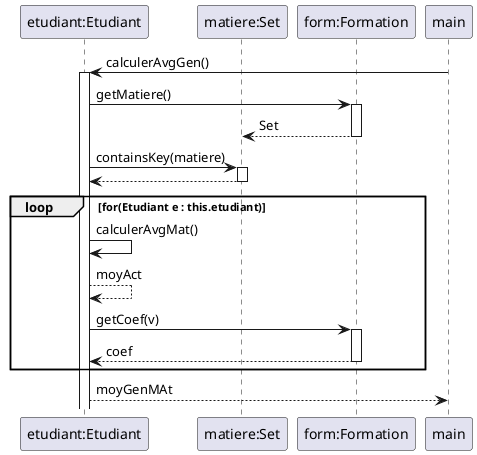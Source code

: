 @startuml
'https://plantuml.com/sequence-diagram

participant "etudiant:Etudiant" as Etudiant
participant "matiere:Set" as Set
participant "form:Formation" as Form

main -> Etudiant : calculerAvgGen()
activate Etudiant



Etudiant -> Form : getMatiere()
activate Form
Form --> Set : Set
deactivate Form

Etudiant -> Set : containsKey(matiere)
activate Set
Set --> Etudiant
deactivate Set
loop for(Etudiant e : this.etudiant)

Etudiant -> Etudiant : calculerAvgMat()
Etudiant -->Etudiant : moyAct

Etudiant -> Form : getCoef(v)
activate Form
Form --> Etudiant : coef
deactivate Form


end

Etudiant --> main : moyGenMAt

@enduml